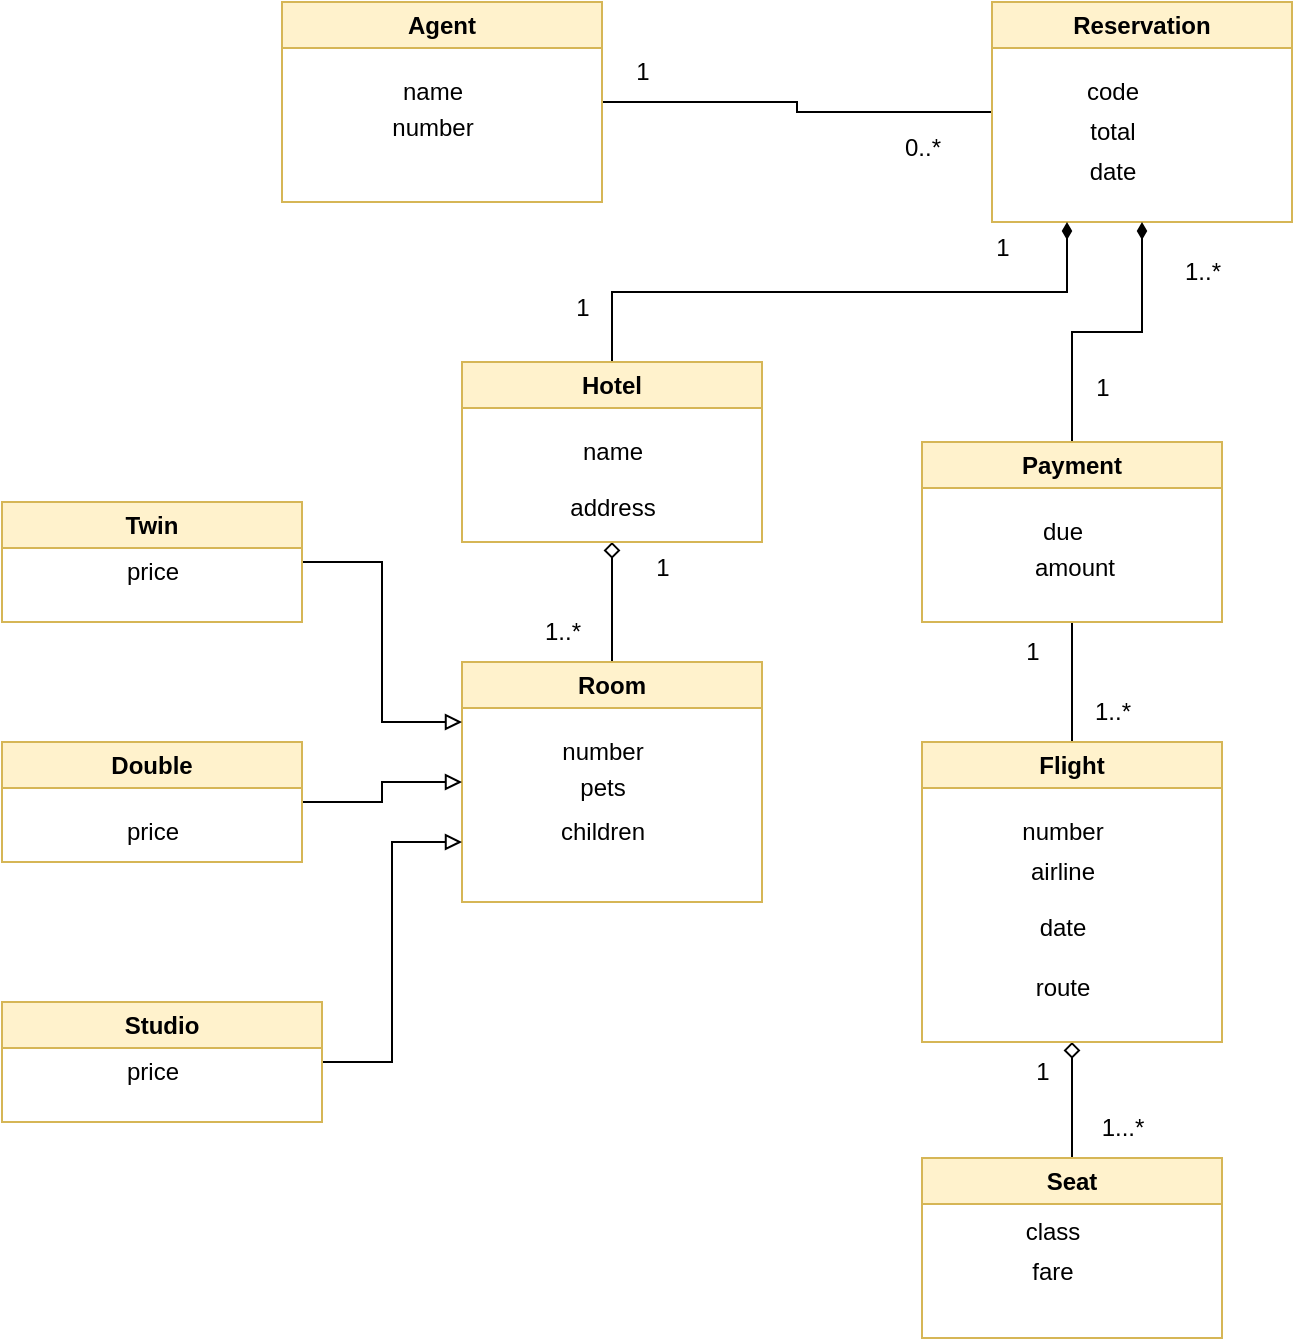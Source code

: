 <mxfile version="21.2.1" type="github">
  <diagram id="C5RBs43oDa-KdzZeNtuy" name="Page-1">
    <mxGraphModel dx="711" dy="764" grid="1" gridSize="10" guides="1" tooltips="1" connect="1" arrows="1" fold="1" page="1" pageScale="1" pageWidth="827" pageHeight="1169" math="0" shadow="0">
      <root>
        <mxCell id="WIyWlLk6GJQsqaUBKTNV-0" />
        <mxCell id="WIyWlLk6GJQsqaUBKTNV-1" parent="WIyWlLk6GJQsqaUBKTNV-0" />
        <mxCell id="vMgEtQviewHtqM_rrnDn-48" style="edgeStyle=orthogonalEdgeStyle;rounded=0;orthogonalLoop=1;jettySize=auto;html=1;exitX=1;exitY=0.5;exitDx=0;exitDy=0;entryX=0;entryY=0.5;entryDx=0;entryDy=0;endArrow=none;endFill=0;" parent="WIyWlLk6GJQsqaUBKTNV-1" source="vMgEtQviewHtqM_rrnDn-0" target="vMgEtQviewHtqM_rrnDn-1" edge="1">
          <mxGeometry relative="1" as="geometry" />
        </mxCell>
        <mxCell id="vMgEtQviewHtqM_rrnDn-0" value="Agent" style="swimlane;whiteSpace=wrap;html=1;fillColor=#fff2cc;strokeColor=#d6b656;" parent="WIyWlLk6GJQsqaUBKTNV-1" vertex="1">
          <mxGeometry x="170" y="50" width="160" height="100" as="geometry" />
        </mxCell>
        <mxCell id="vMgEtQviewHtqM_rrnDn-10" value="number" style="text;html=1;align=center;verticalAlign=middle;resizable=0;points=[];autosize=1;strokeColor=none;fillColor=none;" parent="vMgEtQviewHtqM_rrnDn-0" vertex="1">
          <mxGeometry x="45" y="48" width="60" height="30" as="geometry" />
        </mxCell>
        <mxCell id="vMgEtQviewHtqM_rrnDn-8" value="name" style="text;html=1;align=center;verticalAlign=middle;resizable=0;points=[];autosize=1;strokeColor=none;fillColor=none;" parent="vMgEtQviewHtqM_rrnDn-0" vertex="1">
          <mxGeometry x="50" y="30" width="50" height="30" as="geometry" />
        </mxCell>
        <mxCell id="vMgEtQviewHtqM_rrnDn-1" value="Reservation" style="swimlane;whiteSpace=wrap;html=1;fillColor=#fff2cc;strokeColor=#d6b656;startSize=23;" parent="WIyWlLk6GJQsqaUBKTNV-1" vertex="1">
          <mxGeometry x="525" y="50" width="150" height="110" as="geometry" />
        </mxCell>
        <mxCell id="vMgEtQviewHtqM_rrnDn-12" value="total" style="text;html=1;align=center;verticalAlign=middle;resizable=0;points=[];autosize=1;strokeColor=none;fillColor=none;" parent="vMgEtQviewHtqM_rrnDn-1" vertex="1">
          <mxGeometry x="35" y="50" width="50" height="30" as="geometry" />
        </mxCell>
        <mxCell id="vMgEtQviewHtqM_rrnDn-14" value="date" style="text;html=1;align=center;verticalAlign=middle;resizable=0;points=[];autosize=1;strokeColor=none;fillColor=none;" parent="vMgEtQviewHtqM_rrnDn-1" vertex="1">
          <mxGeometry x="35" y="70" width="50" height="30" as="geometry" />
        </mxCell>
        <mxCell id="vMgEtQviewHtqM_rrnDn-11" value="code" style="text;html=1;align=center;verticalAlign=middle;resizable=0;points=[];autosize=1;strokeColor=none;fillColor=none;" parent="vMgEtQviewHtqM_rrnDn-1" vertex="1">
          <mxGeometry x="35" y="30" width="50" height="30" as="geometry" />
        </mxCell>
        <mxCell id="vMgEtQviewHtqM_rrnDn-30" style="edgeStyle=orthogonalEdgeStyle;rounded=0;orthogonalLoop=1;jettySize=auto;html=1;exitX=0.5;exitY=1;exitDx=0;exitDy=0;entryX=0.5;entryY=0;entryDx=0;entryDy=0;startArrow=diamond;startFill=0;endArrow=none;endFill=0;" parent="WIyWlLk6GJQsqaUBKTNV-1" source="vMgEtQviewHtqM_rrnDn-2" target="vMgEtQviewHtqM_rrnDn-3" edge="1">
          <mxGeometry relative="1" as="geometry" />
        </mxCell>
        <mxCell id="vMgEtQviewHtqM_rrnDn-47" style="edgeStyle=orthogonalEdgeStyle;rounded=0;orthogonalLoop=1;jettySize=auto;html=1;exitX=0.5;exitY=0;exitDx=0;exitDy=0;entryX=0.25;entryY=1;entryDx=0;entryDy=0;endArrow=diamondThin;endFill=1;" parent="WIyWlLk6GJQsqaUBKTNV-1" source="vMgEtQviewHtqM_rrnDn-2" target="vMgEtQviewHtqM_rrnDn-1" edge="1">
          <mxGeometry relative="1" as="geometry" />
        </mxCell>
        <mxCell id="vMgEtQviewHtqM_rrnDn-2" value="Hotel" style="swimlane;whiteSpace=wrap;html=1;fillColor=#fff2cc;strokeColor=#d6b656;startSize=23;" parent="WIyWlLk6GJQsqaUBKTNV-1" vertex="1">
          <mxGeometry x="260" y="230" width="150" height="90" as="geometry" />
        </mxCell>
        <mxCell id="vMgEtQviewHtqM_rrnDn-16" value="address" style="text;html=1;align=center;verticalAlign=middle;resizable=0;points=[];autosize=1;strokeColor=none;fillColor=none;" parent="vMgEtQviewHtqM_rrnDn-2" vertex="1">
          <mxGeometry x="40" y="58" width="70" height="30" as="geometry" />
        </mxCell>
        <mxCell id="vMgEtQviewHtqM_rrnDn-15" value="name" style="text;html=1;align=center;verticalAlign=middle;resizable=0;points=[];autosize=1;strokeColor=none;fillColor=none;" parent="vMgEtQviewHtqM_rrnDn-2" vertex="1">
          <mxGeometry x="50" y="30" width="50" height="30" as="geometry" />
        </mxCell>
        <mxCell id="vMgEtQviewHtqM_rrnDn-3" value="Room" style="swimlane;whiteSpace=wrap;html=1;fillColor=#fff2cc;strokeColor=#d6b656;startSize=23;" parent="WIyWlLk6GJQsqaUBKTNV-1" vertex="1">
          <mxGeometry x="260" y="380" width="150" height="120" as="geometry" />
        </mxCell>
        <mxCell id="vMgEtQviewHtqM_rrnDn-7" value="number" style="text;html=1;align=center;verticalAlign=middle;resizable=0;points=[];autosize=1;strokeColor=none;fillColor=none;" parent="vMgEtQviewHtqM_rrnDn-3" vertex="1">
          <mxGeometry x="40" y="30" width="60" height="30" as="geometry" />
        </mxCell>
        <mxCell id="vMgEtQviewHtqM_rrnDn-29" value="children" style="text;html=1;align=center;verticalAlign=middle;resizable=0;points=[];autosize=1;strokeColor=none;fillColor=none;" parent="vMgEtQviewHtqM_rrnDn-3" vertex="1">
          <mxGeometry x="35" y="70" width="70" height="30" as="geometry" />
        </mxCell>
        <mxCell id="vMgEtQviewHtqM_rrnDn-28" value="pets" style="text;html=1;align=center;verticalAlign=middle;resizable=0;points=[];autosize=1;strokeColor=none;fillColor=none;" parent="vMgEtQviewHtqM_rrnDn-3" vertex="1">
          <mxGeometry x="45" y="48" width="50" height="30" as="geometry" />
        </mxCell>
        <mxCell id="vMgEtQviewHtqM_rrnDn-32" style="edgeStyle=orthogonalEdgeStyle;rounded=0;orthogonalLoop=1;jettySize=auto;html=1;exitX=0.5;exitY=1;exitDx=0;exitDy=0;entryX=0.5;entryY=0;entryDx=0;entryDy=0;startArrow=diamond;startFill=0;endArrow=none;endFill=0;" parent="WIyWlLk6GJQsqaUBKTNV-1" source="vMgEtQviewHtqM_rrnDn-4" target="vMgEtQviewHtqM_rrnDn-5" edge="1">
          <mxGeometry relative="1" as="geometry" />
        </mxCell>
        <mxCell id="vMgEtQviewHtqM_rrnDn-39" style="edgeStyle=orthogonalEdgeStyle;rounded=0;orthogonalLoop=1;jettySize=auto;html=1;exitX=0.5;exitY=0;exitDx=0;exitDy=0;entryX=0.5;entryY=1;entryDx=0;entryDy=0;endArrow=none;endFill=0;" parent="WIyWlLk6GJQsqaUBKTNV-1" source="vMgEtQviewHtqM_rrnDn-4" target="vMgEtQviewHtqM_rrnDn-6" edge="1">
          <mxGeometry relative="1" as="geometry" />
        </mxCell>
        <mxCell id="vMgEtQviewHtqM_rrnDn-4" value="Flight" style="swimlane;whiteSpace=wrap;html=1;fillColor=#fff2cc;strokeColor=#d6b656;startSize=23;" parent="WIyWlLk6GJQsqaUBKTNV-1" vertex="1">
          <mxGeometry x="490" y="420" width="150" height="150" as="geometry" />
        </mxCell>
        <mxCell id="vMgEtQviewHtqM_rrnDn-18" value="airline" style="text;html=1;align=center;verticalAlign=middle;resizable=0;points=[];autosize=1;strokeColor=none;fillColor=none;" parent="vMgEtQviewHtqM_rrnDn-4" vertex="1">
          <mxGeometry x="40" y="50" width="60" height="30" as="geometry" />
        </mxCell>
        <mxCell id="vMgEtQviewHtqM_rrnDn-17" value="number" style="text;html=1;align=center;verticalAlign=middle;resizable=0;points=[];autosize=1;strokeColor=none;fillColor=none;" parent="vMgEtQviewHtqM_rrnDn-4" vertex="1">
          <mxGeometry x="40" y="30" width="60" height="30" as="geometry" />
        </mxCell>
        <mxCell id="vMgEtQviewHtqM_rrnDn-19" value="date" style="text;html=1;align=center;verticalAlign=middle;resizable=0;points=[];autosize=1;strokeColor=none;fillColor=none;" parent="vMgEtQviewHtqM_rrnDn-4" vertex="1">
          <mxGeometry x="45" y="78" width="50" height="30" as="geometry" />
        </mxCell>
        <mxCell id="vMgEtQviewHtqM_rrnDn-20" value="route" style="text;html=1;align=center;verticalAlign=middle;resizable=0;points=[];autosize=1;strokeColor=none;fillColor=none;" parent="vMgEtQviewHtqM_rrnDn-4" vertex="1">
          <mxGeometry x="45" y="108" width="50" height="30" as="geometry" />
        </mxCell>
        <mxCell id="vMgEtQviewHtqM_rrnDn-5" value="Seat" style="swimlane;whiteSpace=wrap;html=1;fillColor=#fff2cc;strokeColor=#d6b656;startSize=23;" parent="WIyWlLk6GJQsqaUBKTNV-1" vertex="1">
          <mxGeometry x="490" y="628" width="150" height="90" as="geometry" />
        </mxCell>
        <mxCell id="vMgEtQviewHtqM_rrnDn-22" value="class" style="text;html=1;align=center;verticalAlign=middle;resizable=0;points=[];autosize=1;strokeColor=none;fillColor=none;" parent="vMgEtQviewHtqM_rrnDn-5" vertex="1">
          <mxGeometry x="40" y="22" width="50" height="30" as="geometry" />
        </mxCell>
        <mxCell id="vMgEtQviewHtqM_rrnDn-23" value="fare" style="text;html=1;align=center;verticalAlign=middle;resizable=0;points=[];autosize=1;strokeColor=none;fillColor=none;" parent="vMgEtQviewHtqM_rrnDn-5" vertex="1">
          <mxGeometry x="45" y="42" width="40" height="30" as="geometry" />
        </mxCell>
        <mxCell id="vMgEtQviewHtqM_rrnDn-40" style="edgeStyle=orthogonalEdgeStyle;rounded=0;orthogonalLoop=1;jettySize=auto;html=1;exitX=0.5;exitY=0;exitDx=0;exitDy=0;entryX=0.5;entryY=1;entryDx=0;entryDy=0;endArrow=diamondThin;endFill=1;" parent="WIyWlLk6GJQsqaUBKTNV-1" source="vMgEtQviewHtqM_rrnDn-6" target="vMgEtQviewHtqM_rrnDn-1" edge="1">
          <mxGeometry relative="1" as="geometry" />
        </mxCell>
        <mxCell id="vMgEtQviewHtqM_rrnDn-6" value="Payment" style="swimlane;whiteSpace=wrap;html=1;fillColor=#fff2cc;strokeColor=#d6b656;startSize=23;" parent="WIyWlLk6GJQsqaUBKTNV-1" vertex="1">
          <mxGeometry x="490" y="270" width="150" height="90" as="geometry" />
        </mxCell>
        <mxCell id="vMgEtQviewHtqM_rrnDn-25" value="amount" style="text;html=1;align=center;verticalAlign=middle;resizable=0;points=[];autosize=1;strokeColor=none;fillColor=none;" parent="vMgEtQviewHtqM_rrnDn-6" vertex="1">
          <mxGeometry x="46" y="48" width="60" height="30" as="geometry" />
        </mxCell>
        <mxCell id="vMgEtQviewHtqM_rrnDn-24" value="due" style="text;html=1;align=center;verticalAlign=middle;resizable=0;points=[];autosize=1;strokeColor=none;fillColor=none;" parent="vMgEtQviewHtqM_rrnDn-6" vertex="1">
          <mxGeometry x="50" y="30" width="40" height="30" as="geometry" />
        </mxCell>
        <mxCell id="vMgEtQviewHtqM_rrnDn-44" style="edgeStyle=orthogonalEdgeStyle;rounded=0;orthogonalLoop=1;jettySize=auto;html=1;exitX=1;exitY=0.5;exitDx=0;exitDy=0;entryX=0;entryY=0.25;entryDx=0;entryDy=0;endArrow=block;endFill=0;" parent="WIyWlLk6GJQsqaUBKTNV-1" source="vMgEtQviewHtqM_rrnDn-33" target="vMgEtQviewHtqM_rrnDn-3" edge="1">
          <mxGeometry relative="1" as="geometry" />
        </mxCell>
        <mxCell id="vMgEtQviewHtqM_rrnDn-33" value="Twin" style="swimlane;whiteSpace=wrap;html=1;fillColor=#fff2cc;strokeColor=#d6b656;startSize=23;" parent="WIyWlLk6GJQsqaUBKTNV-1" vertex="1">
          <mxGeometry x="30" y="300" width="150" height="60" as="geometry" />
        </mxCell>
        <mxCell id="vMgEtQviewHtqM_rrnDn-35" value="price" style="text;html=1;align=center;verticalAlign=middle;resizable=0;points=[];autosize=1;strokeColor=none;fillColor=none;" parent="vMgEtQviewHtqM_rrnDn-33" vertex="1">
          <mxGeometry x="50" y="20" width="50" height="30" as="geometry" />
        </mxCell>
        <mxCell id="vMgEtQviewHtqM_rrnDn-45" style="edgeStyle=orthogonalEdgeStyle;rounded=0;orthogonalLoop=1;jettySize=auto;html=1;exitX=1;exitY=0.5;exitDx=0;exitDy=0;entryX=0;entryY=0.5;entryDx=0;entryDy=0;endArrow=block;endFill=0;" parent="WIyWlLk6GJQsqaUBKTNV-1" source="vMgEtQviewHtqM_rrnDn-36" target="vMgEtQviewHtqM_rrnDn-3" edge="1">
          <mxGeometry relative="1" as="geometry" />
        </mxCell>
        <mxCell id="vMgEtQviewHtqM_rrnDn-36" value="Double" style="swimlane;whiteSpace=wrap;html=1;fillColor=#fff2cc;strokeColor=#d6b656;startSize=23;" parent="WIyWlLk6GJQsqaUBKTNV-1" vertex="1">
          <mxGeometry x="30" y="420" width="150" height="60" as="geometry" />
        </mxCell>
        <mxCell id="vMgEtQviewHtqM_rrnDn-38" value="price" style="text;html=1;align=center;verticalAlign=middle;resizable=0;points=[];autosize=1;strokeColor=none;fillColor=none;" parent="vMgEtQviewHtqM_rrnDn-36" vertex="1">
          <mxGeometry x="50" y="30" width="50" height="30" as="geometry" />
        </mxCell>
        <mxCell id="vMgEtQviewHtqM_rrnDn-46" style="edgeStyle=orthogonalEdgeStyle;rounded=0;orthogonalLoop=1;jettySize=auto;html=1;exitX=1;exitY=0.5;exitDx=0;exitDy=0;entryX=0;entryY=0.75;entryDx=0;entryDy=0;endArrow=block;endFill=0;" parent="WIyWlLk6GJQsqaUBKTNV-1" source="vMgEtQviewHtqM_rrnDn-41" target="vMgEtQviewHtqM_rrnDn-3" edge="1">
          <mxGeometry relative="1" as="geometry" />
        </mxCell>
        <mxCell id="vMgEtQviewHtqM_rrnDn-41" value="Studio" style="swimlane;whiteSpace=wrap;html=1;fillColor=#fff2cc;strokeColor=#d6b656;startSize=23;" parent="WIyWlLk6GJQsqaUBKTNV-1" vertex="1">
          <mxGeometry x="30" y="550" width="160" height="60" as="geometry" />
        </mxCell>
        <mxCell id="vMgEtQviewHtqM_rrnDn-43" value="price" style="text;html=1;align=center;verticalAlign=middle;resizable=0;points=[];autosize=1;strokeColor=none;fillColor=none;" parent="vMgEtQviewHtqM_rrnDn-41" vertex="1">
          <mxGeometry x="50" y="20" width="50" height="30" as="geometry" />
        </mxCell>
        <mxCell id="vMgEtQviewHtqM_rrnDn-49" value="1" style="text;html=1;align=center;verticalAlign=middle;resizable=0;points=[];autosize=1;strokeColor=none;fillColor=none;" parent="WIyWlLk6GJQsqaUBKTNV-1" vertex="1">
          <mxGeometry x="565" y="228" width="30" height="30" as="geometry" />
        </mxCell>
        <mxCell id="vMgEtQviewHtqM_rrnDn-50" value="1..*" style="text;html=1;align=center;verticalAlign=middle;resizable=0;points=[];autosize=1;strokeColor=none;fillColor=none;" parent="WIyWlLk6GJQsqaUBKTNV-1" vertex="1">
          <mxGeometry x="565" y="390" width="40" height="30" as="geometry" />
        </mxCell>
        <mxCell id="vMgEtQviewHtqM_rrnDn-51" value="1...*" style="text;html=1;align=center;verticalAlign=middle;resizable=0;points=[];autosize=1;strokeColor=none;fillColor=none;" parent="WIyWlLk6GJQsqaUBKTNV-1" vertex="1">
          <mxGeometry x="570" y="598" width="40" height="30" as="geometry" />
        </mxCell>
        <mxCell id="vMgEtQviewHtqM_rrnDn-52" value="1" style="text;html=1;align=center;verticalAlign=middle;resizable=0;points=[];autosize=1;strokeColor=none;fillColor=none;" parent="WIyWlLk6GJQsqaUBKTNV-1" vertex="1">
          <mxGeometry x="530" y="360" width="30" height="30" as="geometry" />
        </mxCell>
        <mxCell id="vMgEtQviewHtqM_rrnDn-53" value="1" style="text;html=1;align=center;verticalAlign=middle;resizable=0;points=[];autosize=1;strokeColor=none;fillColor=none;" parent="WIyWlLk6GJQsqaUBKTNV-1" vertex="1">
          <mxGeometry x="535" y="570" width="30" height="30" as="geometry" />
        </mxCell>
        <mxCell id="vMgEtQviewHtqM_rrnDn-54" value="1" style="text;html=1;align=center;verticalAlign=middle;resizable=0;points=[];autosize=1;strokeColor=none;fillColor=none;" parent="WIyWlLk6GJQsqaUBKTNV-1" vertex="1">
          <mxGeometry x="345" y="318" width="30" height="30" as="geometry" />
        </mxCell>
        <mxCell id="vMgEtQviewHtqM_rrnDn-55" value="1..*" style="text;html=1;align=center;verticalAlign=middle;resizable=0;points=[];autosize=1;strokeColor=none;fillColor=none;" parent="WIyWlLk6GJQsqaUBKTNV-1" vertex="1">
          <mxGeometry x="290" y="350" width="40" height="30" as="geometry" />
        </mxCell>
        <mxCell id="vMgEtQviewHtqM_rrnDn-56" value="1" style="text;html=1;align=center;verticalAlign=middle;resizable=0;points=[];autosize=1;strokeColor=none;fillColor=none;" parent="WIyWlLk6GJQsqaUBKTNV-1" vertex="1">
          <mxGeometry x="335" y="70" width="30" height="30" as="geometry" />
        </mxCell>
        <mxCell id="vMgEtQviewHtqM_rrnDn-58" value="0..*" style="text;html=1;align=center;verticalAlign=middle;resizable=0;points=[];autosize=1;strokeColor=none;fillColor=none;" parent="WIyWlLk6GJQsqaUBKTNV-1" vertex="1">
          <mxGeometry x="470" y="108" width="40" height="30" as="geometry" />
        </mxCell>
        <mxCell id="duWJcXxek4K7MVJEudIr-0" value="1" style="text;html=1;align=center;verticalAlign=middle;resizable=0;points=[];autosize=1;strokeColor=none;fillColor=none;" vertex="1" parent="WIyWlLk6GJQsqaUBKTNV-1">
          <mxGeometry x="305" y="188" width="30" height="30" as="geometry" />
        </mxCell>
        <mxCell id="duWJcXxek4K7MVJEudIr-1" value="1" style="text;html=1;align=center;verticalAlign=middle;resizable=0;points=[];autosize=1;strokeColor=none;fillColor=none;" vertex="1" parent="WIyWlLk6GJQsqaUBKTNV-1">
          <mxGeometry x="515" y="158" width="30" height="30" as="geometry" />
        </mxCell>
        <mxCell id="duWJcXxek4K7MVJEudIr-2" value="1..*" style="text;html=1;align=center;verticalAlign=middle;resizable=0;points=[];autosize=1;strokeColor=none;fillColor=none;" vertex="1" parent="WIyWlLk6GJQsqaUBKTNV-1">
          <mxGeometry x="610" y="170" width="40" height="30" as="geometry" />
        </mxCell>
      </root>
    </mxGraphModel>
  </diagram>
</mxfile>
